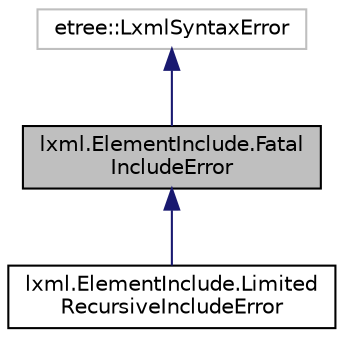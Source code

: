 digraph "lxml.ElementInclude.FatalIncludeError"
{
 // LATEX_PDF_SIZE
  edge [fontname="Helvetica",fontsize="10",labelfontname="Helvetica",labelfontsize="10"];
  node [fontname="Helvetica",fontsize="10",shape=record];
  Node1 [label="lxml.ElementInclude.Fatal\lIncludeError",height=0.2,width=0.4,color="black", fillcolor="grey75", style="filled", fontcolor="black",tooltip="Fatal include error."];
  Node2 -> Node1 [dir="back",color="midnightblue",fontsize="10",style="solid"];
  Node2 [label="etree::LxmlSyntaxError",height=0.2,width=0.4,color="grey75", fillcolor="white", style="filled",tooltip=" "];
  Node1 -> Node3 [dir="back",color="midnightblue",fontsize="10",style="solid"];
  Node3 [label="lxml.ElementInclude.Limited\lRecursiveIncludeError",height=0.2,width=0.4,color="black", fillcolor="white", style="filled",URL="$classlxml_1_1ElementInclude_1_1LimitedRecursiveIncludeError.html",tooltip=" "];
}
